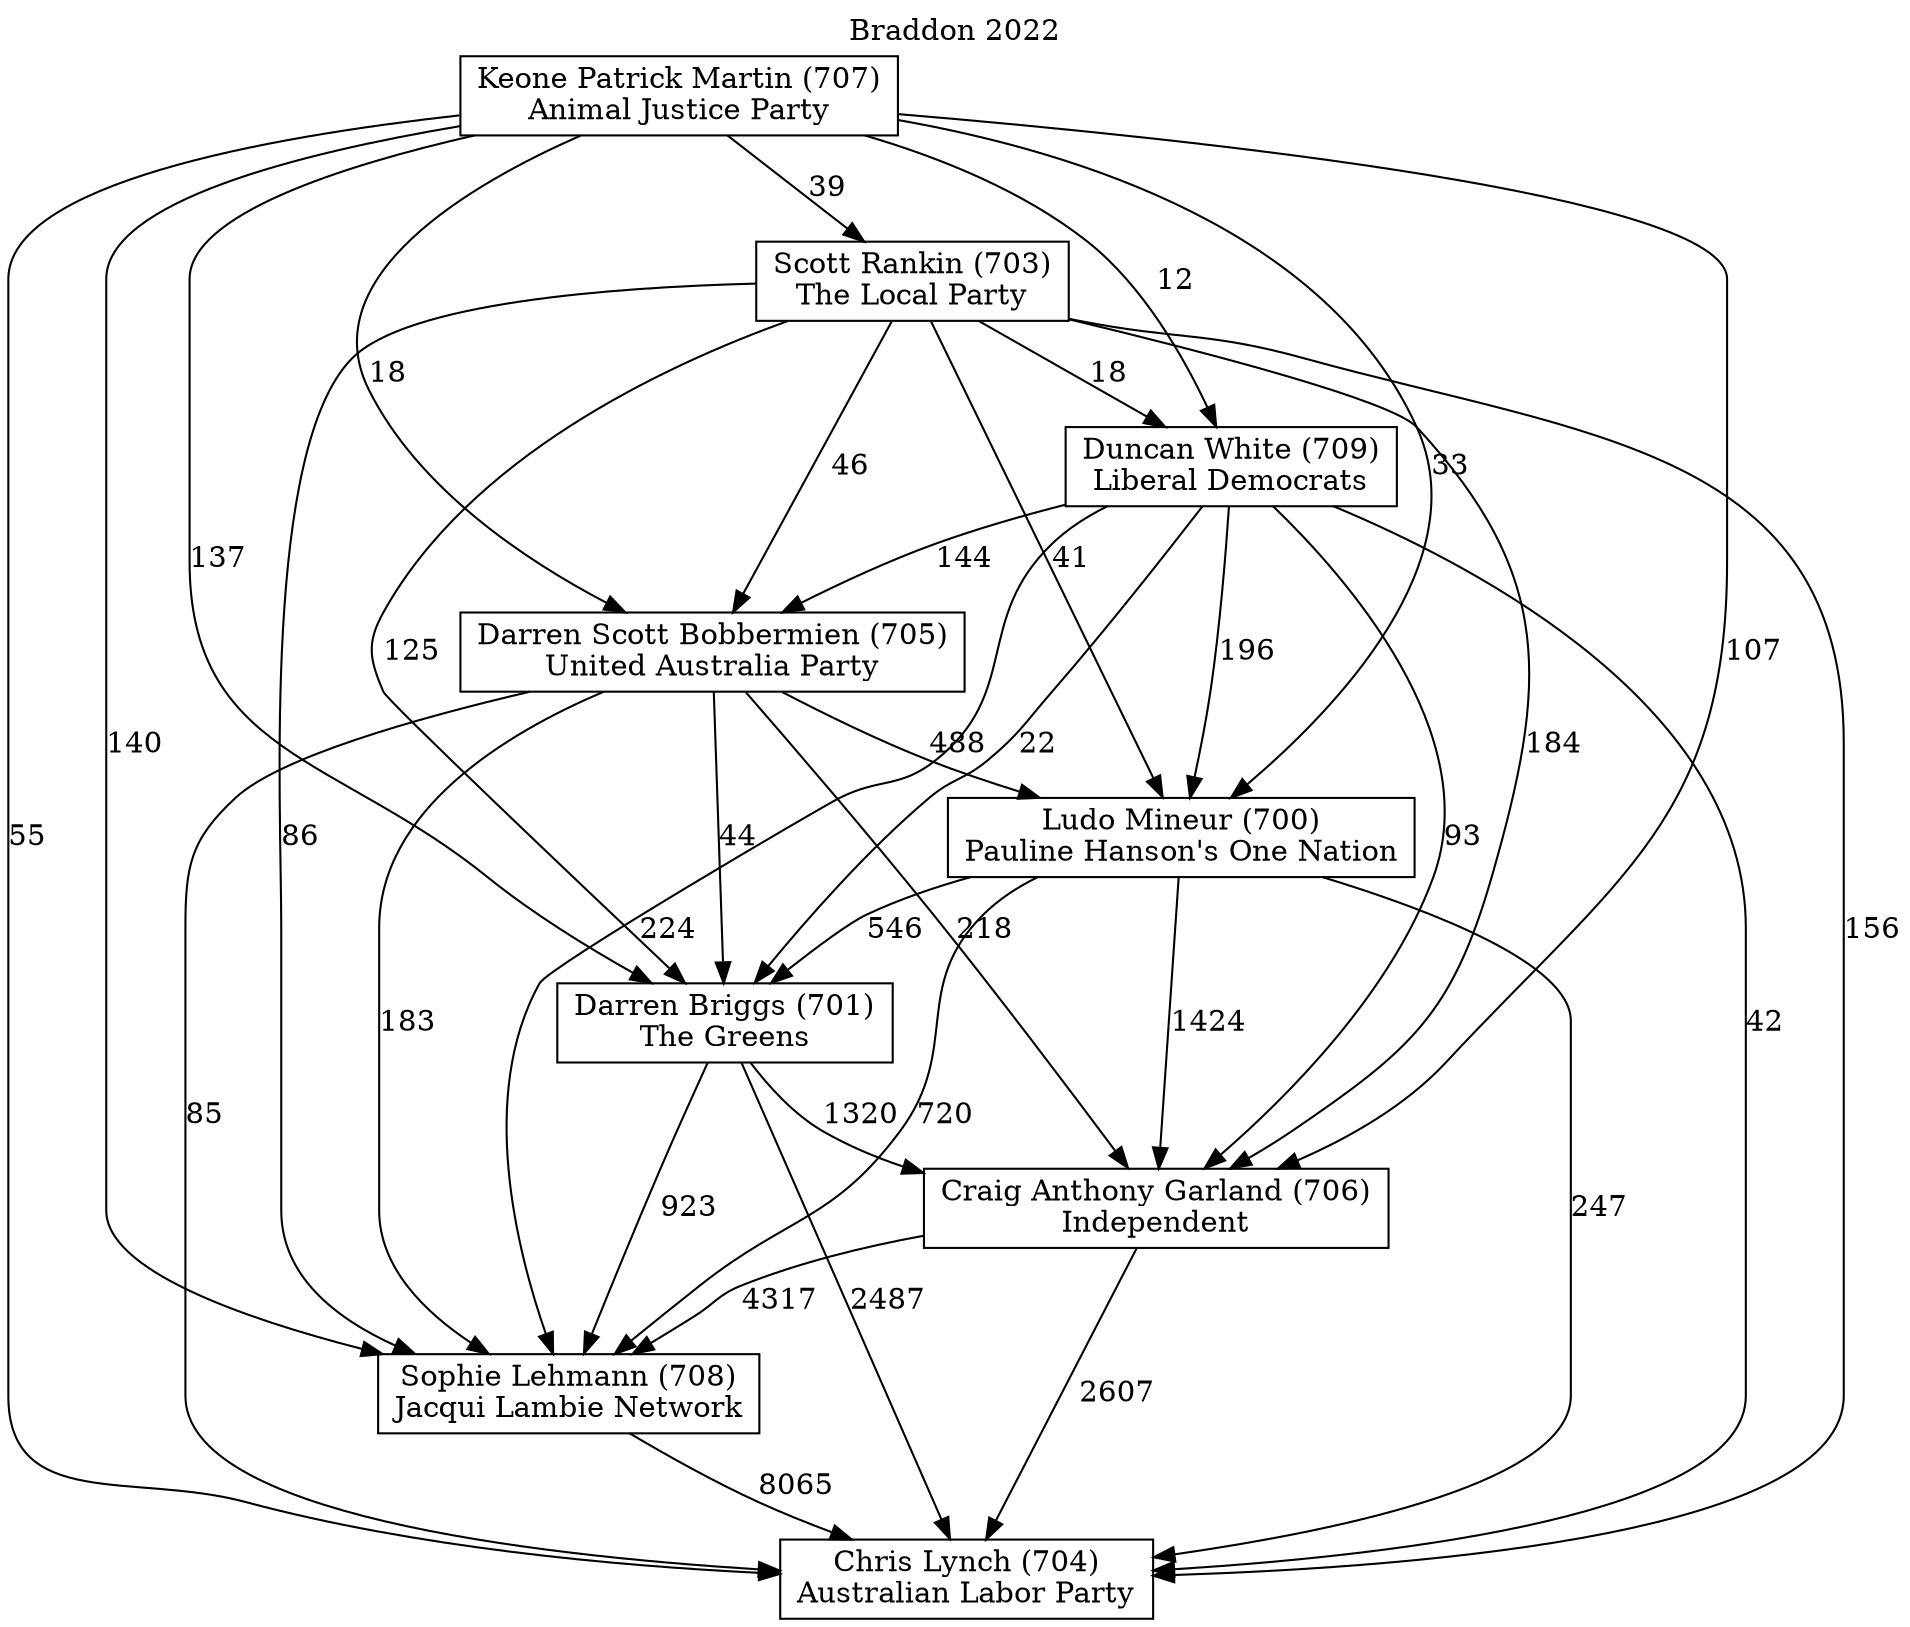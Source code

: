 // House preference flow
digraph "Chris Lynch (704)_Braddon_2022" {
	graph [label="Braddon 2022" labelloc=t mclimit=10]
	node [shape=box]
	"Keone Patrick Martin (707)" [label="Keone Patrick Martin (707)
Animal Justice Party"]
	"Scott Rankin (703)" [label="Scott Rankin (703)
The Local Party"]
	"Darren Scott Bobbermien (705)" [label="Darren Scott Bobbermien (705)
United Australia Party"]
	"Chris Lynch (704)" [label="Chris Lynch (704)
Australian Labor Party"]
	"Ludo Mineur (700)" [label="Ludo Mineur (700)
Pauline Hanson's One Nation"]
	"Sophie Lehmann (708)" [label="Sophie Lehmann (708)
Jacqui Lambie Network"]
	"Darren Briggs (701)" [label="Darren Briggs (701)
The Greens"]
	"Craig Anthony Garland (706)" [label="Craig Anthony Garland (706)
Independent"]
	"Duncan White (709)" [label="Duncan White (709)
Liberal Democrats"]
	"Craig Anthony Garland (706)" -> "Chris Lynch (704)" [label=2607]
	"Keone Patrick Martin (707)" -> "Darren Briggs (701)" [label=137]
	"Keone Patrick Martin (707)" -> "Craig Anthony Garland (706)" [label=107]
	"Ludo Mineur (700)" -> "Darren Briggs (701)" [label=546]
	"Scott Rankin (703)" -> "Darren Scott Bobbermien (705)" [label=46]
	"Keone Patrick Martin (707)" -> "Duncan White (709)" [label=12]
	"Scott Rankin (703)" -> "Chris Lynch (704)" [label=156]
	"Darren Briggs (701)" -> "Chris Lynch (704)" [label=2487]
	"Scott Rankin (703)" -> "Duncan White (709)" [label=18]
	"Scott Rankin (703)" -> "Sophie Lehmann (708)" [label=86]
	"Darren Scott Bobbermien (705)" -> "Sophie Lehmann (708)" [label=183]
	"Duncan White (709)" -> "Chris Lynch (704)" [label=42]
	"Sophie Lehmann (708)" -> "Chris Lynch (704)" [label=8065]
	"Duncan White (709)" -> "Craig Anthony Garland (706)" [label=93]
	"Duncan White (709)" -> "Darren Scott Bobbermien (705)" [label=144]
	"Duncan White (709)" -> "Darren Briggs (701)" [label=22]
	"Ludo Mineur (700)" -> "Craig Anthony Garland (706)" [label=1424]
	"Darren Scott Bobbermien (705)" -> "Chris Lynch (704)" [label=85]
	"Duncan White (709)" -> "Ludo Mineur (700)" [label=196]
	"Darren Briggs (701)" -> "Craig Anthony Garland (706)" [label=1320]
	"Keone Patrick Martin (707)" -> "Darren Scott Bobbermien (705)" [label=18]
	"Scott Rankin (703)" -> "Craig Anthony Garland (706)" [label=184]
	"Keone Patrick Martin (707)" -> "Chris Lynch (704)" [label=55]
	"Ludo Mineur (700)" -> "Chris Lynch (704)" [label=247]
	"Darren Briggs (701)" -> "Sophie Lehmann (708)" [label=923]
	"Craig Anthony Garland (706)" -> "Sophie Lehmann (708)" [label=4317]
	"Darren Scott Bobbermien (705)" -> "Craig Anthony Garland (706)" [label=218]
	"Keone Patrick Martin (707)" -> "Scott Rankin (703)" [label=39]
	"Scott Rankin (703)" -> "Darren Briggs (701)" [label=125]
	"Keone Patrick Martin (707)" -> "Ludo Mineur (700)" [label=33]
	"Darren Scott Bobbermien (705)" -> "Ludo Mineur (700)" [label=488]
	"Ludo Mineur (700)" -> "Sophie Lehmann (708)" [label=720]
	"Duncan White (709)" -> "Sophie Lehmann (708)" [label=224]
	"Scott Rankin (703)" -> "Ludo Mineur (700)" [label=41]
	"Keone Patrick Martin (707)" -> "Sophie Lehmann (708)" [label=140]
	"Darren Scott Bobbermien (705)" -> "Darren Briggs (701)" [label=44]
}
